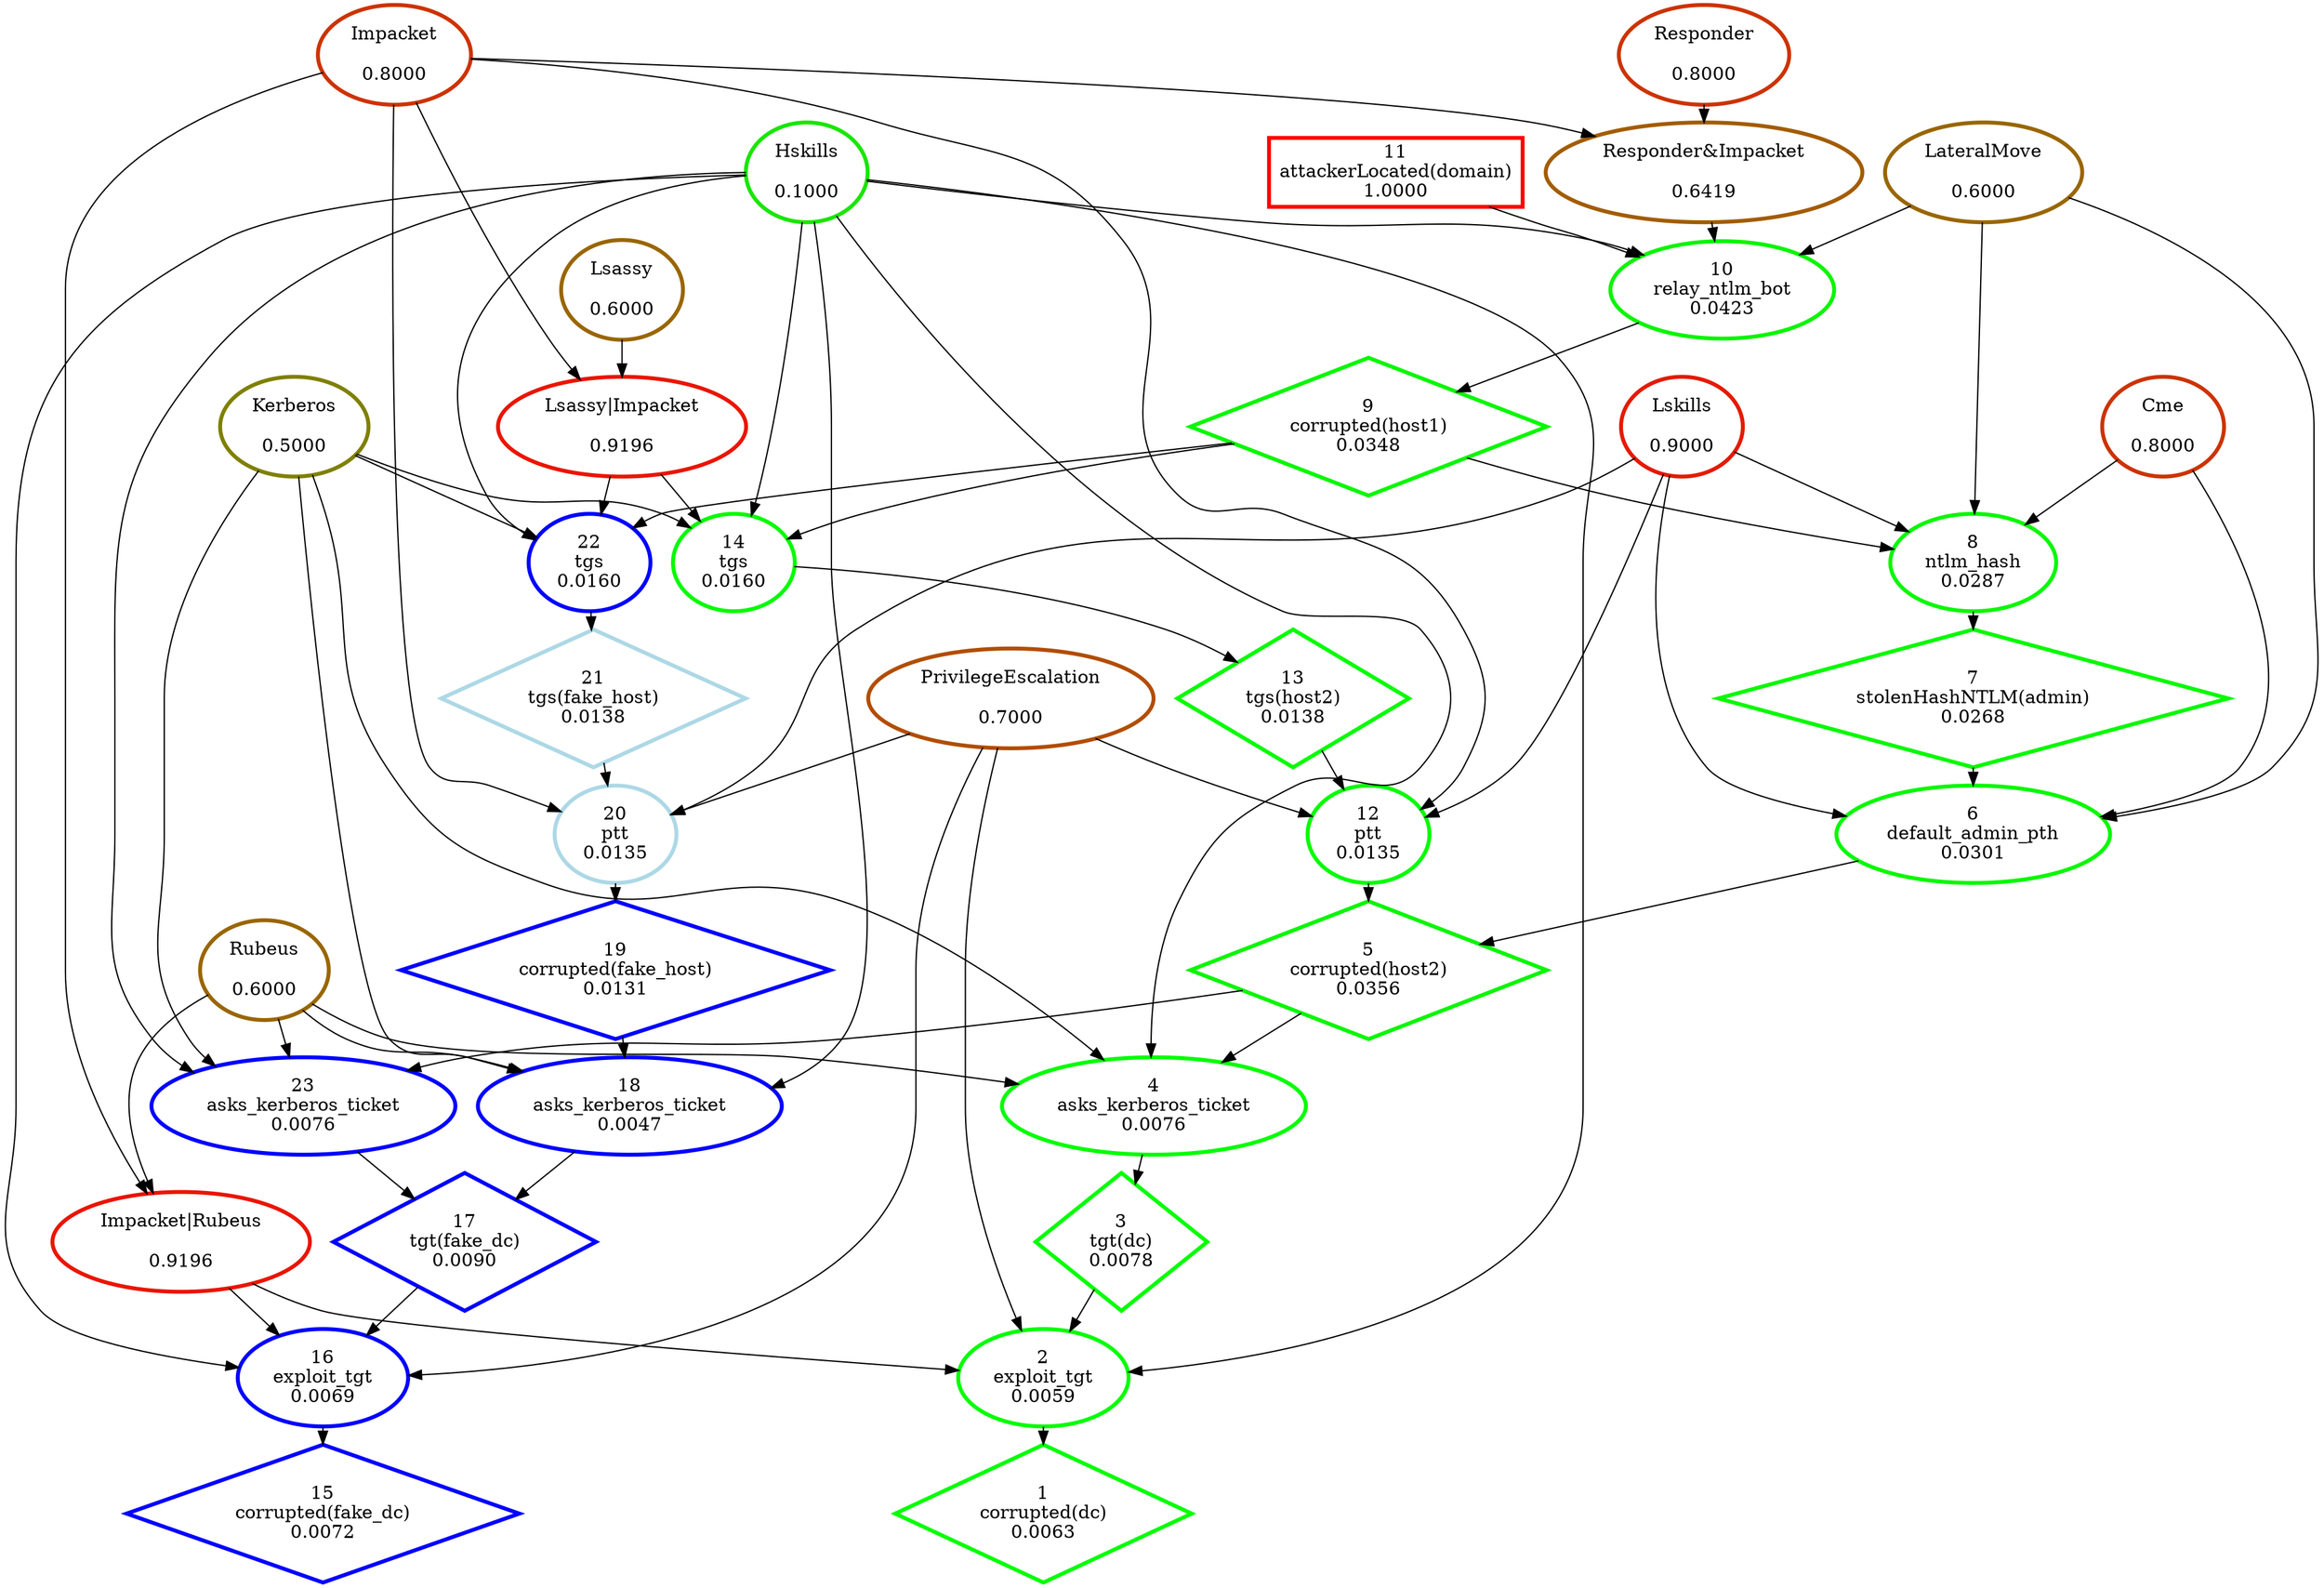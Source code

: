 digraph G {
ranksep=0.2;
  "11" [label="11\nattackerLocated(domain)\n1.0000", color="#FE0100", penwidth=3, shape="box"];
  "10" [label="10\nrelay_ntlm_bot\n0.0423", color="#0AF500", penwidth=3, shape="ellipse"];
  "9" [label="9\ncorrupted(host1)\n0.0348", color="#08F700", penwidth=3, shape="diamond"];
  "8" [label="8\nntlm_hash\n0.0287", color="#07F800", penwidth=3, shape="ellipse"];
  "7" [label="7\nstolenHashNTLM(admin)\n0.0268", color="#06F900", penwidth=3, shape="diamond"];
  "6" [label="6\ndefault_admin_pth\n0.0301", color="#07F800", penwidth=3, shape="ellipse"];
  "5" [label="5\ncorrupted(host2)\n0.0356", color="#09F600", penwidth=3, shape="diamond"];
  "14" [label="14\ntgs\n0.0160", color="#04FB00", penwidth=3, shape="ellipse"];
  "13" [label="13\ntgs(host2)\n0.0138", color="#03FC00", penwidth=3, shape="diamond"];
  "12" [label="12\nptt\n0.0135", color="#03FC00", penwidth=3, shape="ellipse"];
  "4" [label="4\nasks_kerberos_ticket\n0.0076", color="#01FE00", penwidth=3, shape="ellipse"];
  "3" [label="3\ntgt(dc)\n0.0078", color="#01FE00", penwidth=3, shape="diamond"];
  "2" [label="2\nexploit_tgt\n0.0059", color="#01FE00", penwidth=3, shape="ellipse"];
  "1" [label="1\ncorrupted(dc)\n0.0063", color="#01FE00", penwidth=3, shape="diamond"];
  "22" [label="22\ntgs\n0.0160", color="blue", penwidth=3, shape="ellipse"];
  "21" [label="21\ntgs(fake_host)\n0.0138", color="lightblue", penwidth=3, shape="diamond"];
  "20" [label="20\nptt\n0.0135", color="lightblue", penwidth=3, shape="ellipse"];
  "19" [label="19\ncorrupted(fake_host)\n0.0131", color="blue", penwidth=3, shape="diamond"];
  "18" [label="18\nasks_kerberos_ticket\n0.0047", color="blue", penwidth=3, shape="ellipse"];
  "17" [label="17\ntgt(fake_dc)\n0.0090", color="blue", penwidth=3, shape="diamond"];
  "23" [label="23\nasks_kerberos_ticket\n0.0076", color="blue", penwidth=3, shape="ellipse"];
  "16" [label="16\nexploit_tgt\n0.0069", color="blue", penwidth=3, shape="ellipse"];
  "15" [label="15\ncorrupted(fake_dc)\n0.0072", color="blue", penwidth=3, shape="diamond"];
  "Impacket|Rubeus" [label="Impacket|Rubeus\n\n0.9196", color="#EA1500", penwidth=3, shape=""];
  "Impacket" [label="Impacket\n\n0.8000", color="#CC3300", penwidth=3, shape=""];
  "Rubeus" [label="Rubeus\n\n0.6000", color="#996600", penwidth=3, shape=""];
  "Hskills" [label="Hskills\n\n0.1000", color="#19E600", penwidth=3, shape=""];
  "PrivilegeEscalation" [label="PrivilegeEscalation\n\n0.7000", color="#B24D00", penwidth=3, shape=""];
  "Kerberos" [label="Kerberos\n\n0.5000", color="#7F8000", penwidth=3, shape=""];
  "Cme" [label="Cme\n\n0.8000", color="#CC3300", penwidth=3, shape=""];
  "Lskills" [label="Lskills\n\n0.9000", color="#E51A00", penwidth=3, shape=""];
  "LateralMove" [label="LateralMove\n\n0.6000", color="#996600", penwidth=3, shape=""];
  "Responder&Impacket" [label="Responder&Impacket\n\n0.6419", color="#A35C00", penwidth=3, shape=""];
  "Responder" [label="Responder\n\n0.8000", color="#CC3300", penwidth=3, shape=""];
  "Lsassy|Impacket" [label="Lsassy|Impacket\n\n0.9196", color="#EA1500", penwidth=3, shape=""];
  "Lsassy" [label="Lsassy\n\n0.6000", color="#996600", penwidth=3, shape=""];
  "11" -> "10";
  "10" -> "9";
  "9" -> "8";
  "9" -> "14";
  "9" -> "22";
  "8" -> "7";
  "7" -> "6";
  "6" -> "5";
  "5" -> "4";
  "5" -> "23";
  "14" -> "13";
  "13" -> "12";
  "12" -> "5";
  "4" -> "3";
  "3" -> "2";
  "2" -> "1";
  "22" -> "21";
  "21" -> "20";
  "20" -> "19";
  "19" -> "18";
  "18" -> "17";
  "17" -> "16";
  "23" -> "17";
  "16" -> "15";
  "Impacket|Rubeus" -> "2";
  "Impacket|Rubeus" -> "16";
  "Impacket" -> "Impacket|Rubeus";
  "Impacket" -> "Responder&Impacket";
  "Impacket" -> "12";
  "Impacket" -> "Lsassy|Impacket";
  "Impacket" -> "20";
  "Rubeus" -> "Impacket|Rubeus";
  "Rubeus" -> "4";
  "Rubeus" -> "18";
  "Rubeus" -> "23";
  "Hskills" -> "2";
  "Hskills" -> "4";
  "Hskills" -> "10";
  "Hskills" -> "14";
  "Hskills" -> "16";
  "Hskills" -> "18";
  "Hskills" -> "22";
  "Hskills" -> "23";
  "PrivilegeEscalation" -> "2";
  "PrivilegeEscalation" -> "12";
  "PrivilegeEscalation" -> "16";
  "PrivilegeEscalation" -> "20";
  "Kerberos" -> "4";
  "Kerberos" -> "14";
  "Kerberos" -> "18";
  "Kerberos" -> "22";
  "Kerberos" -> "23";
  "Cme" -> "6";
  "Cme" -> "8";
  "Lskills" -> "6";
  "Lskills" -> "8";
  "Lskills" -> "12";
  "Lskills" -> "20";
  "LateralMove" -> "6";
  "LateralMove" -> "8";
  "LateralMove" -> "10";
  "Responder&Impacket" -> "10";
  "Responder" -> "Responder&Impacket";
  "Lsassy|Impacket" -> "14";
  "Lsassy|Impacket" -> "22";
  "Lsassy" -> "Lsassy|Impacket";
}